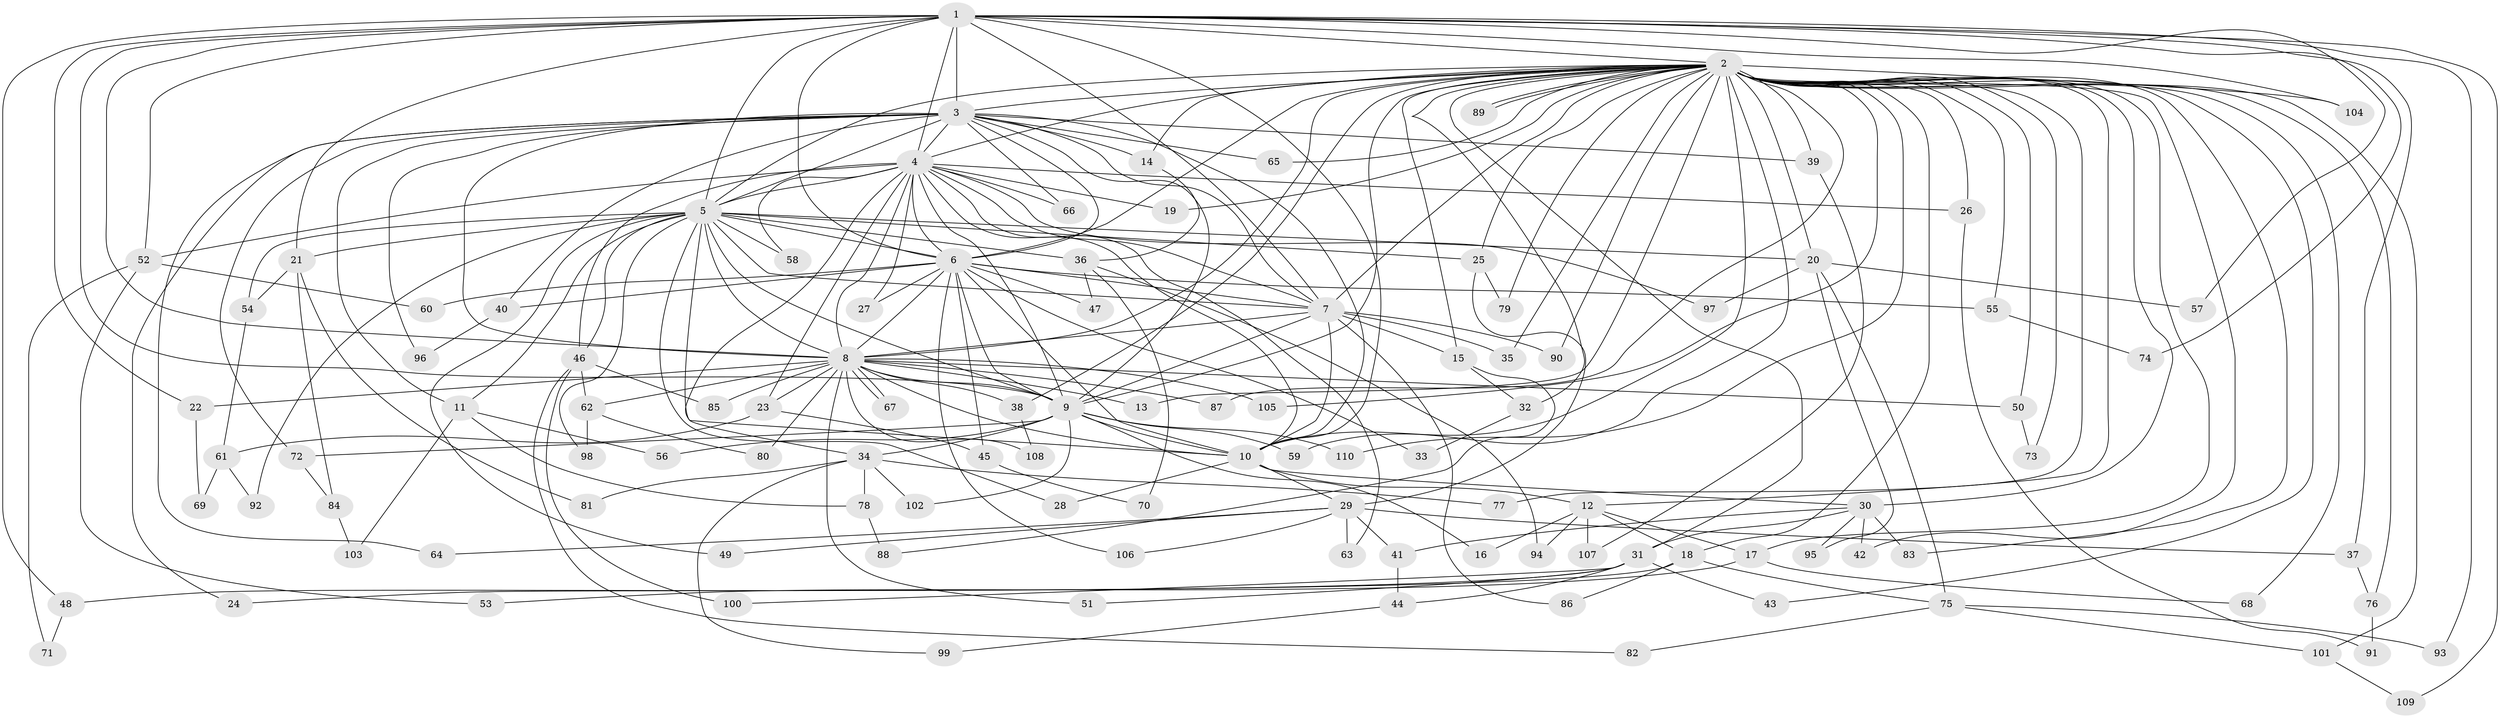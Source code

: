 // Generated by graph-tools (version 1.1) at 2025/25/03/09/25 03:25:40]
// undirected, 110 vertices, 245 edges
graph export_dot {
graph [start="1"]
  node [color=gray90,style=filled];
  1;
  2;
  3;
  4;
  5;
  6;
  7;
  8;
  9;
  10;
  11;
  12;
  13;
  14;
  15;
  16;
  17;
  18;
  19;
  20;
  21;
  22;
  23;
  24;
  25;
  26;
  27;
  28;
  29;
  30;
  31;
  32;
  33;
  34;
  35;
  36;
  37;
  38;
  39;
  40;
  41;
  42;
  43;
  44;
  45;
  46;
  47;
  48;
  49;
  50;
  51;
  52;
  53;
  54;
  55;
  56;
  57;
  58;
  59;
  60;
  61;
  62;
  63;
  64;
  65;
  66;
  67;
  68;
  69;
  70;
  71;
  72;
  73;
  74;
  75;
  76;
  77;
  78;
  79;
  80;
  81;
  82;
  83;
  84;
  85;
  86;
  87;
  88;
  89;
  90;
  91;
  92;
  93;
  94;
  95;
  96;
  97;
  98;
  99;
  100;
  101;
  102;
  103;
  104;
  105;
  106;
  107;
  108;
  109;
  110;
  1 -- 2;
  1 -- 3;
  1 -- 4;
  1 -- 5;
  1 -- 6;
  1 -- 7;
  1 -- 8;
  1 -- 9;
  1 -- 10;
  1 -- 21;
  1 -- 22;
  1 -- 37;
  1 -- 48;
  1 -- 52;
  1 -- 57;
  1 -- 74;
  1 -- 93;
  1 -- 104;
  1 -- 109;
  2 -- 3;
  2 -- 4;
  2 -- 5;
  2 -- 6;
  2 -- 7;
  2 -- 8;
  2 -- 9;
  2 -- 10;
  2 -- 12;
  2 -- 13;
  2 -- 14;
  2 -- 15;
  2 -- 17;
  2 -- 18;
  2 -- 19;
  2 -- 20;
  2 -- 25;
  2 -- 26;
  2 -- 30;
  2 -- 31;
  2 -- 32;
  2 -- 35;
  2 -- 38;
  2 -- 39;
  2 -- 42;
  2 -- 43;
  2 -- 50;
  2 -- 55;
  2 -- 59;
  2 -- 65;
  2 -- 68;
  2 -- 73;
  2 -- 76;
  2 -- 77;
  2 -- 79;
  2 -- 83;
  2 -- 87;
  2 -- 89;
  2 -- 89;
  2 -- 90;
  2 -- 101;
  2 -- 104;
  2 -- 105;
  2 -- 110;
  3 -- 4;
  3 -- 5;
  3 -- 6;
  3 -- 7;
  3 -- 8;
  3 -- 9;
  3 -- 10;
  3 -- 11;
  3 -- 14;
  3 -- 24;
  3 -- 39;
  3 -- 40;
  3 -- 64;
  3 -- 65;
  3 -- 66;
  3 -- 72;
  3 -- 96;
  4 -- 5;
  4 -- 6;
  4 -- 7;
  4 -- 8;
  4 -- 9;
  4 -- 10;
  4 -- 19;
  4 -- 23;
  4 -- 26;
  4 -- 27;
  4 -- 34;
  4 -- 46;
  4 -- 52;
  4 -- 58;
  4 -- 63;
  4 -- 66;
  4 -- 97;
  5 -- 6;
  5 -- 7;
  5 -- 8;
  5 -- 9;
  5 -- 10;
  5 -- 11;
  5 -- 20;
  5 -- 21;
  5 -- 25;
  5 -- 28;
  5 -- 36;
  5 -- 46;
  5 -- 49;
  5 -- 54;
  5 -- 58;
  5 -- 92;
  5 -- 98;
  6 -- 7;
  6 -- 8;
  6 -- 9;
  6 -- 10;
  6 -- 27;
  6 -- 33;
  6 -- 40;
  6 -- 45;
  6 -- 47;
  6 -- 55;
  6 -- 60;
  6 -- 106;
  7 -- 8;
  7 -- 9;
  7 -- 10;
  7 -- 15;
  7 -- 35;
  7 -- 86;
  7 -- 90;
  8 -- 9;
  8 -- 10;
  8 -- 13;
  8 -- 22;
  8 -- 23;
  8 -- 38;
  8 -- 50;
  8 -- 51;
  8 -- 62;
  8 -- 67;
  8 -- 67;
  8 -- 80;
  8 -- 85;
  8 -- 87;
  8 -- 105;
  8 -- 108;
  9 -- 10;
  9 -- 16;
  9 -- 34;
  9 -- 56;
  9 -- 59;
  9 -- 72;
  9 -- 102;
  9 -- 110;
  10 -- 12;
  10 -- 28;
  10 -- 29;
  10 -- 30;
  11 -- 56;
  11 -- 78;
  11 -- 103;
  12 -- 16;
  12 -- 17;
  12 -- 18;
  12 -- 94;
  12 -- 107;
  14 -- 36;
  15 -- 32;
  15 -- 88;
  17 -- 53;
  17 -- 68;
  18 -- 24;
  18 -- 75;
  18 -- 86;
  20 -- 57;
  20 -- 75;
  20 -- 95;
  20 -- 97;
  21 -- 54;
  21 -- 81;
  21 -- 84;
  22 -- 69;
  23 -- 45;
  23 -- 61;
  25 -- 29;
  25 -- 79;
  26 -- 91;
  29 -- 37;
  29 -- 41;
  29 -- 49;
  29 -- 63;
  29 -- 64;
  29 -- 106;
  30 -- 31;
  30 -- 41;
  30 -- 42;
  30 -- 83;
  30 -- 95;
  31 -- 43;
  31 -- 44;
  31 -- 48;
  31 -- 51;
  31 -- 100;
  32 -- 33;
  34 -- 77;
  34 -- 78;
  34 -- 81;
  34 -- 99;
  34 -- 102;
  36 -- 47;
  36 -- 70;
  36 -- 94;
  37 -- 76;
  38 -- 108;
  39 -- 107;
  40 -- 96;
  41 -- 44;
  44 -- 99;
  45 -- 70;
  46 -- 62;
  46 -- 82;
  46 -- 85;
  46 -- 100;
  48 -- 71;
  50 -- 73;
  52 -- 53;
  52 -- 60;
  52 -- 71;
  54 -- 61;
  55 -- 74;
  61 -- 69;
  61 -- 92;
  62 -- 80;
  62 -- 98;
  72 -- 84;
  75 -- 82;
  75 -- 93;
  75 -- 101;
  76 -- 91;
  78 -- 88;
  84 -- 103;
  101 -- 109;
}
